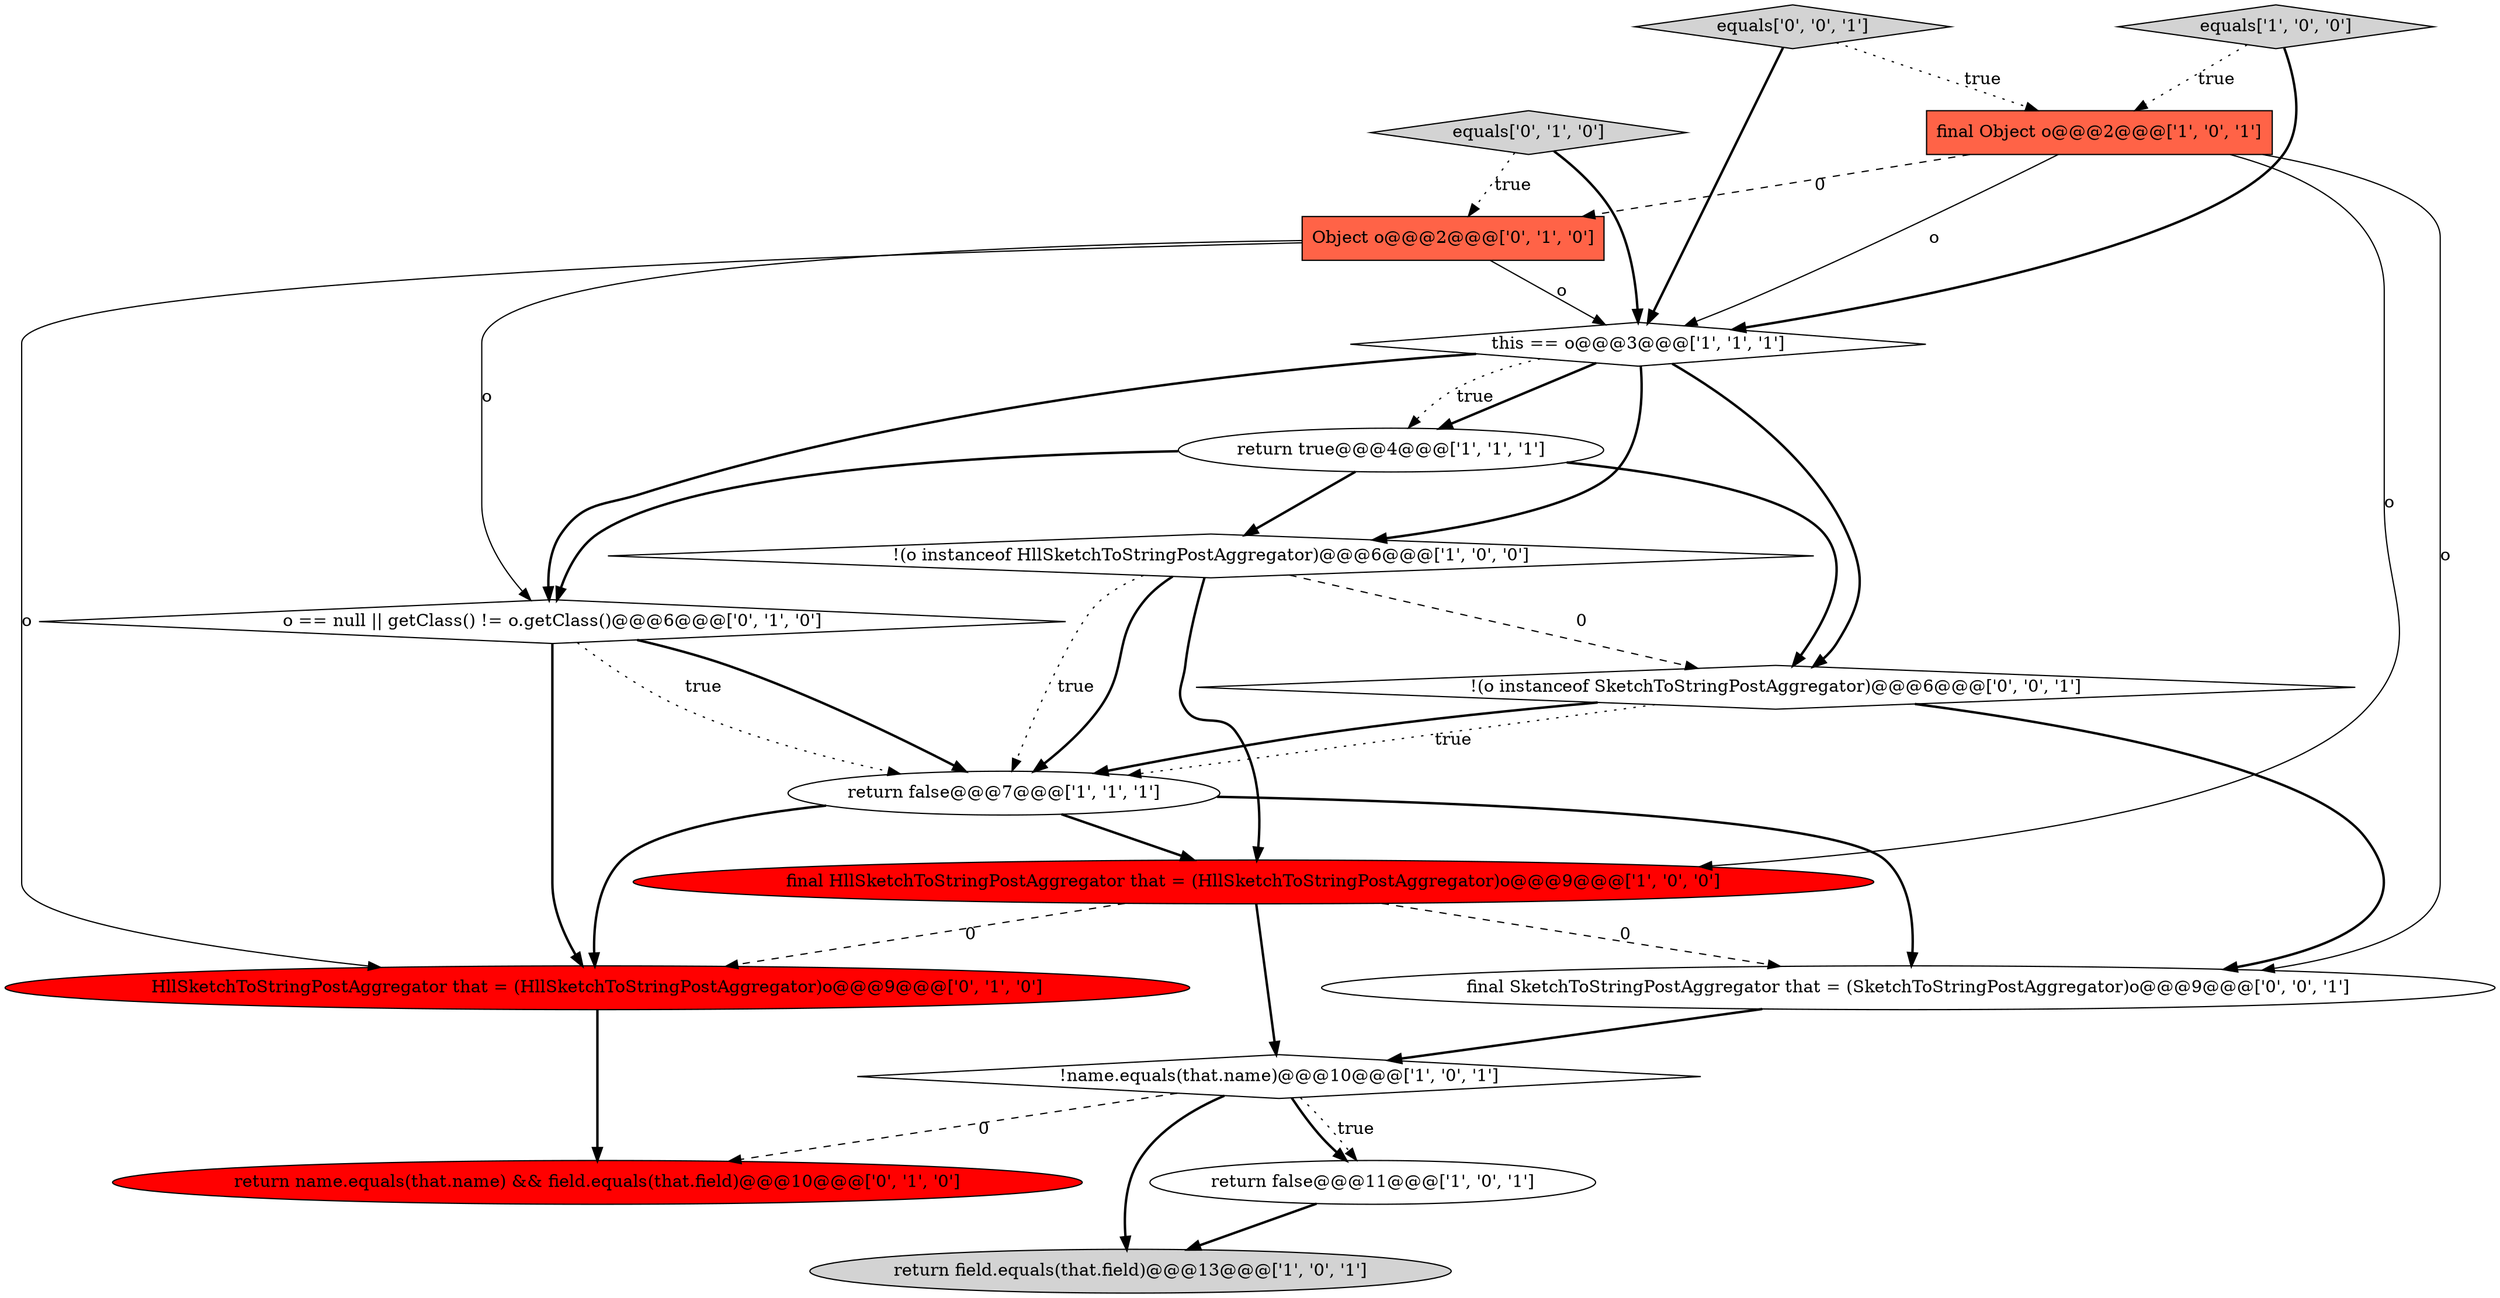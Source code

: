 digraph {
16 [style = filled, label = "equals['0', '0', '1']", fillcolor = lightgray, shape = diamond image = "AAA0AAABBB3BBB"];
2 [style = filled, label = "!(o instanceof HllSketchToStringPostAggregator)@@@6@@@['1', '0', '0']", fillcolor = white, shape = diamond image = "AAA0AAABBB1BBB"];
7 [style = filled, label = "!name.equals(that.name)@@@10@@@['1', '0', '1']", fillcolor = white, shape = diamond image = "AAA0AAABBB1BBB"];
0 [style = filled, label = "return false@@@7@@@['1', '1', '1']", fillcolor = white, shape = ellipse image = "AAA0AAABBB1BBB"];
1 [style = filled, label = "this == o@@@3@@@['1', '1', '1']", fillcolor = white, shape = diamond image = "AAA0AAABBB1BBB"];
6 [style = filled, label = "return true@@@4@@@['1', '1', '1']", fillcolor = white, shape = ellipse image = "AAA0AAABBB1BBB"];
8 [style = filled, label = "equals['1', '0', '0']", fillcolor = lightgray, shape = diamond image = "AAA0AAABBB1BBB"];
5 [style = filled, label = "return field.equals(that.field)@@@13@@@['1', '0', '1']", fillcolor = lightgray, shape = ellipse image = "AAA0AAABBB1BBB"];
10 [style = filled, label = "Object o@@@2@@@['0', '1', '0']", fillcolor = tomato, shape = box image = "AAA1AAABBB2BBB"];
12 [style = filled, label = "equals['0', '1', '0']", fillcolor = lightgray, shape = diamond image = "AAA0AAABBB2BBB"];
13 [style = filled, label = "HllSketchToStringPostAggregator that = (HllSketchToStringPostAggregator)o@@@9@@@['0', '1', '0']", fillcolor = red, shape = ellipse image = "AAA1AAABBB2BBB"];
14 [style = filled, label = "return name.equals(that.name) && field.equals(that.field)@@@10@@@['0', '1', '0']", fillcolor = red, shape = ellipse image = "AAA1AAABBB2BBB"];
15 [style = filled, label = "!(o instanceof SketchToStringPostAggregator)@@@6@@@['0', '0', '1']", fillcolor = white, shape = diamond image = "AAA0AAABBB3BBB"];
4 [style = filled, label = "final HllSketchToStringPostAggregator that = (HllSketchToStringPostAggregator)o@@@9@@@['1', '0', '0']", fillcolor = red, shape = ellipse image = "AAA1AAABBB1BBB"];
9 [style = filled, label = "final Object o@@@2@@@['1', '0', '1']", fillcolor = tomato, shape = box image = "AAA0AAABBB1BBB"];
3 [style = filled, label = "return false@@@11@@@['1', '0', '1']", fillcolor = white, shape = ellipse image = "AAA0AAABBB1BBB"];
11 [style = filled, label = "o == null || getClass() != o.getClass()@@@6@@@['0', '1', '0']", fillcolor = white, shape = diamond image = "AAA0AAABBB2BBB"];
17 [style = filled, label = "final SketchToStringPostAggregator that = (SketchToStringPostAggregator)o@@@9@@@['0', '0', '1']", fillcolor = white, shape = ellipse image = "AAA0AAABBB3BBB"];
16->9 [style = dotted, label="true"];
9->10 [style = dashed, label="0"];
2->0 [style = dotted, label="true"];
0->13 [style = bold, label=""];
4->17 [style = dashed, label="0"];
0->17 [style = bold, label=""];
7->14 [style = dashed, label="0"];
9->4 [style = solid, label="o"];
1->15 [style = bold, label=""];
10->11 [style = solid, label="o"];
15->0 [style = dotted, label="true"];
2->4 [style = bold, label=""];
12->1 [style = bold, label=""];
4->7 [style = bold, label=""];
7->3 [style = bold, label=""];
6->15 [style = bold, label=""];
1->11 [style = bold, label=""];
6->2 [style = bold, label=""];
9->1 [style = solid, label="o"];
17->7 [style = bold, label=""];
2->15 [style = dashed, label="0"];
8->1 [style = bold, label=""];
15->17 [style = bold, label=""];
7->5 [style = bold, label=""];
2->0 [style = bold, label=""];
1->6 [style = bold, label=""];
3->5 [style = bold, label=""];
11->0 [style = bold, label=""];
12->10 [style = dotted, label="true"];
16->1 [style = bold, label=""];
7->3 [style = dotted, label="true"];
0->4 [style = bold, label=""];
11->0 [style = dotted, label="true"];
6->11 [style = bold, label=""];
11->13 [style = bold, label=""];
15->0 [style = bold, label=""];
1->6 [style = dotted, label="true"];
9->17 [style = solid, label="o"];
10->1 [style = solid, label="o"];
1->2 [style = bold, label=""];
8->9 [style = dotted, label="true"];
10->13 [style = solid, label="o"];
4->13 [style = dashed, label="0"];
13->14 [style = bold, label=""];
}
